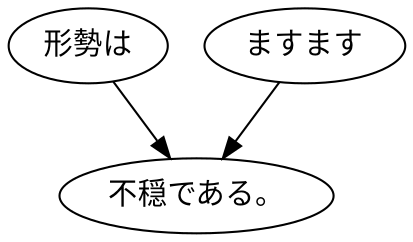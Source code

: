 digraph graph4741 {
	node0 [label="形勢は"];
	node1 [label="ますます"];
	node2 [label="不穏である。"];
	node0 -> node2;
	node1 -> node2;
}
